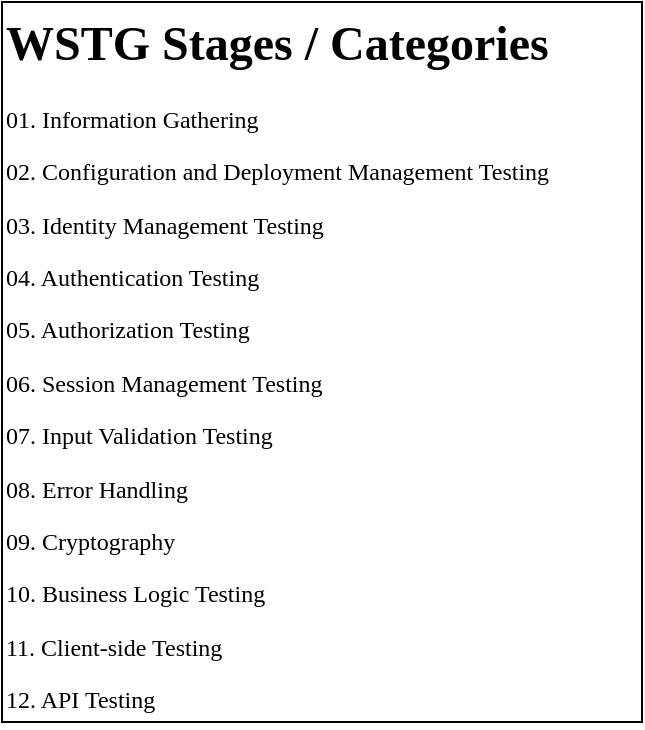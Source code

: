 <mxfile version="28.1.2" pages="2">
  <diagram name="OWASP WSTG Intro" id="YvAF6AATKTdmuU4weNPt">
    <mxGraphModel dx="2052" dy="1110" grid="1" gridSize="10" guides="1" tooltips="1" connect="1" arrows="1" fold="1" page="1" pageScale="1" pageWidth="1654" pageHeight="1169" math="0" shadow="0">
      <root>
        <mxCell id="0" />
        <mxCell id="1" parent="0" />
        <mxCell id="RLWrq4MLD0a4WZa4YfDd-1" value="&lt;h1 style=&quot;margin-top: 0px;&quot;&gt;WSTG Stages / Categories&lt;/h1&gt;&lt;p&gt;01. Information Gathering&lt;/p&gt;&lt;p&gt;02. Configuration and Deployment Management Testing&lt;/p&gt;&lt;p&gt;03. Identity Management Testing&lt;/p&gt;&lt;p&gt;04. Authentication Testing&lt;/p&gt;&lt;p&gt;05. Authorization Testing&lt;/p&gt;&lt;p&gt;06. Session Management Testing&lt;/p&gt;&lt;p&gt;07. Input Validation Testing&lt;/p&gt;&lt;p&gt;08. Error Handling&lt;/p&gt;&lt;p&gt;09. Cryptography&lt;/p&gt;&lt;p&gt;10. Business Logic Testing&lt;/p&gt;&lt;p&gt;11. Client-side Testing&lt;/p&gt;&lt;p&gt;12. API Testing&lt;/p&gt;" style="text;html=1;whiteSpace=wrap;overflow=hidden;rounded=0;strokeColor=default;fontFamily=Times New Roman;" vertex="1" parent="1">
          <mxGeometry x="40" y="40" width="320" height="360" as="geometry" />
        </mxCell>
      </root>
    </mxGraphModel>
  </diagram>
  <diagram id="Ta_qs10KrUM1-YHtu8ch" name="01. Information Gathering">
    <mxGraphModel dx="1173" dy="634" grid="1" gridSize="10" guides="1" tooltips="1" connect="1" arrows="1" fold="1" page="1" pageScale="1" pageWidth="1654" pageHeight="1169" math="0" shadow="0">
      <root>
        <mxCell id="0" />
        <mxCell id="1" parent="0" />
        <mxCell id="eCl3sA1oc6k5Cc1LExgh-1" value="&lt;h1 style=&quot;margin-top: 0px;&quot;&gt;WSTG-INFO-01&lt;/h1&gt;&lt;h1 style=&quot;margin-top: 0px;&quot;&gt;Conduct Search Engine Discovery Reconnaissance for Information Leakage&lt;/h1&gt;&lt;p&gt;&lt;b&gt;Direct&lt;/b&gt; and &lt;b&gt;indirect&lt;/b&gt; elements to search engine discovery and reconnaissance:&lt;br&gt;&lt;/p&gt;&lt;p&gt;&lt;b&gt;Direct&lt;/b&gt; -&amp;nbsp;searching the indexes and the associated content from caches.&lt;/p&gt;&lt;p&gt;&lt;b&gt;Indirect&lt;/b&gt; -&amp;nbsp;learning sensitive design and configuration information by searching forums, newsgroups, and tendering websites.&lt;/p&gt;&lt;p&gt;Use&amp;nbsp;robots.txt,&amp;nbsp;HTML meta tags,&amp;nbsp;authentication,&amp;nbsp;search engines tools to avoid content from indexing.&lt;/p&gt;&lt;hr id=&quot;null&quot;&gt;&lt;p&gt;Identify what sensitive design and configuration information of the application, system, or organization is exposed directly (on the organization’s website) or indirectly (via third-party services).&lt;/p&gt;&lt;hr id=&quot;null&quot;&gt;&lt;p&gt;Use a search engine to search for potentially sensitive information.&lt;br&gt;&lt;/p&gt;&lt;p&gt;Use different&amp;nbsp;search engines to generate results:&amp;nbsp;&lt;a href=&quot;https://www.baidu.com/&quot; style=&quot;background-color: transparent;&quot;&gt;Baidu&lt;/a&gt;&lt;span style=&quot;background-color: transparent;&quot;&gt;,&amp;nbsp;&lt;/span&gt;&lt;span style=&quot;background-color: transparent;&quot;&gt;&lt;a href=&quot;https://www.bing.com/&quot;&gt;Bing&lt;/a&gt;, &lt;a href=&quot;https://commoncrawl.org/&quot;&gt;Common Crawl&lt;/a&gt;, &lt;a href=&quot;https://duckduckgo.com/&quot;&gt;DuckDuckGo&lt;/a&gt;, &lt;a href=&quot;https://www.google.com/&quot;&gt;Google&lt;/a&gt;, &lt;a href=&quot;https://archive.org/web/&quot;&gt;Web Archive&lt;/a&gt;, &lt;a href=&quot;https://www.startpage.com/&quot;&gt;StartPage&lt;/a&gt;, &lt;a href=&quot;https://www.shodan.io/&quot;&gt;Shodan&lt;/a&gt;.&lt;/span&gt;&lt;/p&gt;&lt;p&gt;&lt;span style=&quot;background-color: transparent;&quot;&gt;Use&amp;nbsp;&lt;/span&gt;&lt;span style=&quot;background-color: transparent;&quot;&gt;Search Operators (&lt;/span&gt;&lt;span style=&quot;background-color: transparent;&quot;&gt;&lt;i&gt;operator:query&lt;/i&gt;&lt;/span&gt;&lt;span style=&quot;background-color: transparent;&quot;&gt;):&amp;nbsp;&lt;/span&gt;&lt;span style=&quot;background-color: transparent;&quot;&gt;&lt;i&gt;site&lt;/i&gt;,&amp;nbsp;&lt;/span&gt;&lt;span style=&quot;background-color: transparent;&quot;&gt;&lt;i&gt;inurl&lt;/i&gt;,&amp;nbsp;&lt;/span&gt;&lt;span style=&quot;background-color: transparent;&quot;&gt;&lt;i&gt;intitle&lt;/i&gt;,&amp;nbsp;&lt;/span&gt;&lt;span style=&quot;background-color: transparent;&quot;&gt;&lt;i&gt;intext&lt;/i&gt;,&amp;nbsp;&lt;/span&gt;&lt;span style=&quot;background-color: transparent;&quot;&gt;&lt;i&gt;inbody&lt;/i&gt;,&amp;nbsp;&lt;/span&gt;&lt;span style=&quot;background-color: transparent;&quot;&gt;&lt;i&gt;filetype,&amp;nbsp;&lt;/i&gt;&lt;/span&gt;&lt;span style=&quot;background-color: transparent;&quot;&gt;&lt;i&gt;cache&lt;/i&gt;&lt;/span&gt;&lt;span style=&quot;background-color: transparent;&quot;&gt;.&lt;/span&gt;&lt;/p&gt;&lt;p&gt;&lt;span style=&quot;background-color: transparent;&quot;&gt;Use&amp;nbsp;&lt;a href=&quot;https://www.exploit-db.com/google-hacking-database&quot;&gt;Google Hacking Database&lt;/a&gt;.&lt;/span&gt;&lt;/p&gt;&lt;hr id=&quot;null&quot;&gt;&lt;p&gt;Carefully consider the sensitivity of design and configuration information before it is posted online.&lt;/p&gt;&lt;p&gt;Periodically review the sensitivity of existing design and configuration information that is posted online.&lt;/p&gt;" style="text;html=1;overflow=hidden;rounded=0;strokeColor=default;whiteSpace=wrap;fontFamily=Times New Roman;" parent="1" vertex="1">
          <mxGeometry x="40" y="40" width="400" height="620" as="geometry" />
        </mxCell>
        <mxCell id="oaayevychgkSF5dlrHyh-2" value="&lt;h1 style=&quot;margin-top: 0px;&quot;&gt;WSTG-INFO-02&lt;/h1&gt;&lt;h1 style=&quot;margin-top: 0px;&quot;&gt;Fingerprint Web Server&lt;/h1&gt;&lt;p&gt;Web server fingerprinting is the task of identifying the type and version of web server that a target is running on.&lt;br&gt;&lt;/p&gt;&lt;hr id=&quot;null&quot;&gt;&lt;p&gt;Determine the version and type of a running web server to enable further discovery of any known vulnerabilities.&lt;/p&gt;&lt;hr id=&quot;null&quot;&gt;&lt;p&gt;&lt;b&gt;Banner Grabbing&lt;/b&gt;:&lt;/p&gt;&lt;p&gt;A banner grab is performed by sending an HTTP request to the web server and examining its response header (&lt;i&gt;Server: Apache/2.4.41 (Unix)&lt;/i&gt;, &lt;i&gt;Server: nginx/1.17.3&lt;/i&gt;,&amp;nbsp;&lt;span style=&quot;background-color: transparent;&quot;&gt;&lt;i&gt;Server: lighttpd/1.4.54&lt;/i&gt;&lt;/span&gt;&lt;span style=&quot;background-color: transparent;&quot;&gt;).&lt;/span&gt;&lt;/p&gt;&lt;p&gt;In cases where the server information is obscured, testers may guess the type of server based on the ordering of the header fields, but this method is not definite.&lt;br&gt;&lt;/p&gt;&lt;p&gt;&lt;b&gt;Sending Malformed Requests&lt;/b&gt;:&lt;br&gt;&lt;/p&gt;&lt;p&gt;Web servers may be identified by examining their error responses, and in the cases where they have not been customized, their default error pages.&lt;br&gt;&lt;/p&gt;&lt;p&gt;As default error pages offer many differentiating factors between types of web servers, their examination can be an effective method for fingerprinting even when server header fields are obscured.&lt;/p&gt;&lt;p&gt;&lt;b&gt;Using Automated Scanning Tools&lt;/b&gt;:&lt;/p&gt;&lt;p&gt;Automated tools send other more server-specific probes,&amp;nbsp;&lt;span style=&quot;background-color: transparent;&quot;&gt;can compare responses from web servers much faster than manual testing, and utilize large databases of known responses to attempt server identification (&lt;/span&gt;&lt;a style=&quot;background-color: transparent;&quot; href=&quot;https://toolbar.netcraft.com/site_report&quot;&gt;NetCraft&lt;/a&gt;&lt;span style=&quot;background-color: transparent;&quot;&gt;, &lt;/span&gt;&lt;a style=&quot;background-color: transparent;&quot; href=&quot;https://github.com/sullo/nikto&quot;&gt;Nikto&lt;/a&gt;&lt;span style=&quot;background-color: transparent;&quot;&gt;, &lt;/span&gt;&lt;a style=&quot;background-color: transparent;&quot; href=&quot;https://nmap.org/&quot;&gt;Nmap&lt;/a&gt;&lt;span style=&quot;background-color: transparent;&quot;&gt;, &lt;/span&gt;&lt;a style=&quot;background-color: transparent;&quot; href=&quot;https://nmap.org/zenmap/&quot;&gt;Zenmap&lt;/a&gt;&lt;span style=&quot;background-color: transparent;&quot;&gt;).&lt;/span&gt;&lt;/p&gt;&lt;hr id=&quot;null&quot;&gt;&lt;p&gt;&lt;span style=&quot;background-color: transparent;&quot;&gt;Obscuring web server information in headers (&lt;/span&gt;&lt;span style=&quot;background-color: transparent;&quot;&gt;&lt;a href=&quot;https://httpd.apache.org/docs/current/mod/mod_headers.html&quot;&gt;Apache’s mod_headers module&lt;/a&gt;&lt;/span&gt;&lt;span style=&quot;background-color: transparent;&quot;&gt;).&lt;/span&gt;&lt;/p&gt;&lt;p&gt;&lt;span style=&quot;background-color: transparent;&quot;&gt;&lt;/span&gt;&lt;/p&gt;&lt;p&gt;Using a hardened reverse proxy server to create an additional layer of security between the web server and the Internet.&lt;/p&gt;&lt;div&gt;&lt;div&gt;Ensuring that web servers are kept up-to-date with the latest software and security patches.&lt;/div&gt;&lt;/div&gt;" style="text;html=1;overflow=hidden;rounded=0;strokeColor=default;whiteSpace=wrap;fontFamily=Times New Roman;" parent="1" vertex="1">
          <mxGeometry x="440" y="40" width="400" height="720" as="geometry" />
        </mxCell>
        <mxCell id="oaayevychgkSF5dlrHyh-3" value="&lt;h1 style=&quot;margin-top: 0px;&quot;&gt;WSTG-INFO-03&lt;/h1&gt;&lt;h1 style=&quot;margin-top: 0px;&quot;&gt;Review Webserver Metafiles for Information Leakage&lt;/h1&gt;&lt;p&gt;Testing various metadata files for information leakage of the web application’s path(s), or functionality.&lt;/p&gt;&lt;hr id=&quot;null&quot;&gt;&lt;p&gt;Identify hidden or obfuscated paths and functionality through the analysis of metadata files.&lt;br&gt;&lt;/p&gt;&lt;p&gt;Extract and map other information that could lead to better understanding of the systems at hand.&lt;br&gt;&lt;/p&gt;&lt;hr id=&quot;null&quot;&gt;&lt;p&gt;&lt;b&gt;Robots&lt;/b&gt;:&lt;br&gt;&lt;/p&gt;&lt;p&gt;Web Spiders, Robots, or Crawlers retrieve a web page and then recursively traverse hyperlinks to retrieve further web content.&lt;br&gt;&lt;/p&gt;&lt;p&gt;Their accepted behavior is specified by the &lt;a href=&quot;https://www.robotstxt.org/&quot;&gt;Robots Exclusion Protocol&lt;/a&gt; of the robots.txt file in the web root directory (but robots can ignore Disallow directives from robots.txt also).&lt;/p&gt;&lt;p&gt;&lt;b&gt;META Tags&lt;/b&gt;:&lt;br&gt;&lt;/p&gt;&lt;p&gt;&amp;lt;META&amp;gt; tags are located within the HEAD section of each HTML document and should be consistent across a web site in the event that the robot/spider/crawler start point does not begin from a document link other than webroot.&lt;br&gt;&lt;/p&gt;&lt;p&gt;Robots META Tag - &lt;i&gt;&amp;lt;META NAME=&quot;ROBOTS&quot; CONTENT=&quot;(NO)INDEX, (NO)FOLLOW&quot;&amp;gt;&lt;/i&gt;.&lt;br&gt;&lt;/p&gt;&lt;p&gt;&lt;b&gt;Miscellaneous META Information Tags&lt;/b&gt;:&lt;br&gt;&lt;/p&gt;&lt;p&gt;Organizations often embed informational META tags in web content to support various technologies such as screen readers, social networking previews, search engine indexing, etc.&lt;/p&gt;&lt;p&gt;&lt;i&gt;&amp;lt;meta property=&quot;og:url&quot; content=&quot;https://www.whitehouse.gov/&quot; /&amp;gt;&lt;br&gt;&amp;lt;meta name=&quot;twitter:card&quot; content=&quot;summary_large_image&quot; /&amp;gt;&lt;br&gt;&amp;lt;meta name=&quot;twitter:site&quot; content=&quot;@whitehouse&quot; /&amp;gt;&lt;br&gt;&lt;/i&gt;&lt;/p&gt;&lt;p&gt;Such meta-information can be of value to testers in identifying technologies used, and additional paths/functionality to explore and test.&lt;br&gt;&lt;/p&gt;&lt;p&gt;&lt;b&gt;Sitemaps&lt;/b&gt;:&lt;br&gt;&lt;/p&gt;&lt;p&gt;A sitemap.xml is a file where a developer or organization can provide information about the pages, videos, and other files offered by the site or application, and the relationship between them.&lt;br&gt;&lt;/p&gt;&lt;p&gt;Search engines can use this file to more intelligently explore your site. Testers can use sitemap.xml files to learn more about the site or application to explore it more completely.&lt;br&gt;&lt;/p&gt;&lt;p&gt;&lt;b&gt;Security TXT&lt;/b&gt;:&lt;br&gt;&lt;/p&gt;&lt;p&gt;Security.txt is a &lt;a href=&quot;https://securitytxt.org/&quot;&gt;proposed standard&lt;/a&gt; which allows websites to define security policies and contact details.&lt;br&gt;&lt;/p&gt;&lt;p&gt;The file may be present either in the root of the webserver or in the .well-known/ directory.&lt;br&gt;&lt;/p&gt;&lt;p&gt;&lt;b&gt;Humans TXT&lt;/b&gt;:&lt;br&gt;&lt;/p&gt;&lt;p&gt;&lt;a href=&quot;https://humanstxt.org/&quot;&gt;humans.txt&lt;/a&gt; is an initiative for knowing the people behind a website.&lt;br&gt;&lt;/p&gt;&lt;p&gt;&lt;b&gt;Other .well-known Information Sources&lt;/b&gt;:&lt;br&gt;&lt;/p&gt;&lt;p&gt;There are other &lt;a href=&quot;https://www.iana.org/assignments/well-known-uris/well-known-uris.xhtml&quot;&gt;RFCs&lt;/a&gt; and &lt;a href=&quot;https://en.wikipedia.org/wiki/Well-known_URI#List_of_well-known_URIs&quot;&gt;Internet drafts&lt;/a&gt; which suggest standardized uses of files within the .well-known/ directory.&lt;br&gt;&lt;/p&gt;&lt;p&gt;Tools:&amp;nbsp;Browser,&amp;nbsp;curl,&amp;nbsp;wget,&amp;nbsp;Burp Suite,&amp;nbsp;ZAP.&lt;/p&gt;" style="text;html=1;overflow=hidden;rounded=0;strokeColor=default;whiteSpace=wrap;fontFamily=Times New Roman;" parent="1" vertex="1">
          <mxGeometry x="840" y="40" width="400" height="1120" as="geometry" />
        </mxCell>
        <mxCell id="jR8E7OnR5_9fku_goPyS-1" value="&lt;h1 style=&quot;margin-top: 0px;&quot;&gt;WSTG-INFO-04&lt;/h1&gt;&lt;h1 style=&quot;margin-top: 0px;&quot;&gt;Enumerate Applications on Webserver&lt;/h1&gt;&lt;p&gt;It is not uncommon to have multiple web sites or applications whose symbolic names resolve to the same IP address.&lt;br&gt;&lt;/p&gt;&lt;hr id=&quot;null&quot;&gt;&lt;p&gt;Enumerate the applications within scope that exist on a web server.&lt;/p&gt;&lt;hr id=&quot;null&quot;&gt;&lt;p&gt;&lt;b&gt;Different Base URL&lt;/b&gt;:&lt;/p&gt;&lt;p&gt;The URLs &lt;i&gt;http://www.example.com/&lt;b&gt;url1&lt;/b&gt;&lt;/i&gt;, &lt;i&gt;http://www.example.com/&lt;b&gt;url2&lt;/b&gt;&lt;/i&gt; and &lt;i&gt;http://www.example.com/&lt;b&gt;url3&lt;/b&gt;&lt;/i&gt; referred to different applications.&lt;br&gt;&lt;/p&gt;&lt;p&gt;Use vulnerability scanners (it may be possible to spot applications via&amp;nbsp;directory browsing at&amp;nbsp;mis-configured&amp;nbsp;web server).&lt;br&gt;&lt;/p&gt;&lt;p&gt;Use the &lt;i&gt;site&lt;/i&gt; operator of search engines (if the application is referenced by other web pages or spidered and indexed by web search engines).&lt;/p&gt;&lt;p&gt;Use&amp;nbsp;dictionary-style searching&amp;nbsp;(&quot;intelligent guessing&quot;) to check&amp;nbsp;likely candidates&amp;nbsp;for non-published applications (&lt;i&gt;https://www.example.com/webmail&lt;/i&gt;, &lt;i&gt;https://webmail.example.com/&lt;/i&gt;, &lt;i&gt;https://mail.example.com/&lt;/i&gt; for &lt;i&gt;https://www.example.com&lt;/i&gt;).&lt;/p&gt;&lt;p&gt;&lt;b style=&quot;background-color: transparent;&quot;&gt;Non-standard Ports&lt;/b&gt;&lt;span style=&quot;background-color: transparent;&quot;&gt;:&lt;/span&gt;&lt;br&gt;&lt;/p&gt;&lt;p&gt;Applications may be hosted at diifferent from standart HTTP(S) 80 and 443 ports -&amp;nbsp;&lt;i&gt;http://www.example.com:&lt;b&gt;20000&lt;/b&gt;&lt;/i&gt;.&lt;/p&gt;&lt;p&gt;Use &lt;i&gt;nmap –Pn –sT –sV –p0-65535 192.168.1.100&lt;/i&gt;.&lt;/p&gt;&lt;p&gt;Use&amp;nbsp;vulnerability scanners (check the ability to identify HTTP[S]).&lt;/p&gt;&lt;p&gt;&lt;b&gt;Virtual Hosts&lt;/b&gt;:&lt;br&gt;&lt;/p&gt;&lt;p&gt;The IP address 192.168.1.100 might be associated to DNS names &lt;i&gt;www.example.com&lt;/i&gt;, &lt;i&gt;&lt;b&gt;helpdesk&lt;/b&gt;.example.com&lt;/i&gt;, &lt;i&gt;&lt;b&gt;webmail&lt;/b&gt;.example.com&lt;/i&gt;.&lt;br&gt;&lt;/p&gt;&lt;p&gt;DNS Zone Transfers (&lt;i&gt;host -t ns domain.com&lt;/i&gt; -&amp;gt; &lt;i&gt;host -l domain.com ns.domain.com&lt;/i&gt;).&lt;br&gt;&lt;/p&gt;&lt;p&gt;DNS Inverse Queries (&lt;i&gt;dig -x 192.0.2.1&lt;/i&gt;).&lt;/p&gt;&lt;p&gt;Reverse-IP Services (&lt;a href=&quot;https://www.domaintools.com/reverse-ip/&quot;&gt;Domain Tools Reverse IP&lt;/a&gt;, &lt;a href=&quot;https://www.dnsstuff.com/&quot;&gt;DNSstuff&lt;/a&gt;, &lt;a href=&quot;https://web.archive.org/web/20190515092354/http://www.net-square.com/mspawn.html&quot;&gt;Net Square&lt;/a&gt;).&lt;br&gt;&lt;/p&gt;&lt;p&gt;Googling (see&amp;nbsp;&lt;span style=&quot;background-color: transparent;&quot;&gt;&lt;b&gt;WSTG-INFO-01&lt;/b&gt;&lt;/span&gt;&lt;span style=&quot;background-color: transparent;&quot;&gt;).&lt;/span&gt;&lt;/p&gt;&lt;p&gt;&lt;span style=&quot;background-color: transparent;&quot;&gt;Tools: host, nslookup, dig, s&lt;/span&gt;&lt;span style=&quot;background-color: transparent;&quot;&gt;earch engines,&amp;nbsp;&lt;/span&gt;&lt;span style=&quot;background-color: transparent;&quot;&gt;Specialized DNS-related web-based search services, &lt;a href=&quot;https://nmap.org/&quot;&gt;Nmap&lt;/a&gt;, &lt;a href=&quot;https://www.tenable.com/products/nessus&quot;&gt;Nessus&lt;/a&gt;, &lt;a href=&quot;https://www.cirt.net/nikto2&quot;&gt;Nikto&lt;/a&gt;.&lt;/span&gt;&lt;/p&gt;" style="text;html=1;overflow=hidden;rounded=0;strokeColor=default;whiteSpace=wrap;fontFamily=Times New Roman;" vertex="1" parent="1">
          <mxGeometry x="1240" y="40" width="400" height="800" as="geometry" />
        </mxCell>
        <mxCell id="jR8E7OnR5_9fku_goPyS-2" value="&lt;h1 style=&quot;margin-top: 0px;&quot;&gt;WSTG-INFO-05&lt;/h1&gt;&lt;h1 style=&quot;margin-top: 0px;&quot;&gt;Review Webpage Content for Information Leakage&lt;/h1&gt;&lt;p&gt;Comments and metadata review should be done in order to determine if any information is being leaked.&lt;br&gt;&lt;/p&gt;&lt;p&gt;Similar to the comments and metadata in HTML code, many programmers also hardcod sensitive information in JavaScript variables on the front-end.&lt;br&gt;&lt;/p&gt;&lt;hr id=&quot;null&quot;&gt;&lt;p&gt;Review webpage comments and metadata to find any information leakage.&lt;br&gt;&lt;/p&gt;&lt;p&gt;Gather JavaScript files and review the JS code to better understand the application and to find any information leakage.&lt;br&gt;&lt;/p&gt;&lt;p&gt;Identify if source map files or other front-end debug files exist.&lt;/p&gt;&lt;hr id=&quot;null&quot;&gt;&lt;p&gt;&lt;b&gt;Review webpage comments and metadata&lt;/b&gt;:&lt;br&gt;&lt;/p&gt;&lt;p&gt;Check HTML source code for comments containing sensitive information (&quot;&lt;i&gt;&amp;lt;!--&lt;/i&gt;&quot;).&lt;/p&gt;&lt;p&gt;Check HTML version information for valid version numbers and Data Type Definition (DTD) URLs (&lt;i&gt;strict.dtd&lt;/i&gt;, &lt;i&gt;loose.dtd&lt;/i&gt;, &lt;i&gt;frameset.dtd&lt;/i&gt;).&lt;/p&gt;&lt;p&gt;CHeck META tags (profiling info, not &lt;a href=&quot;https://www.w3.org/WAI/standards-guidelines/wcag/&quot;&gt;WCAG&lt;/a&gt; compliant).&lt;/p&gt;&lt;p&gt;&lt;b&gt;Identifying JavaScript Code and Gathering JavaScript Files&lt;/b&gt;:&lt;br&gt;&lt;/p&gt;&lt;p&gt;Check JavaScript source code in &lt;i&gt;&amp;lt;script&amp;gt;&lt;/i&gt; tag block.&lt;/p&gt;&lt;p&gt;identify external JavaScript files to review the code (&quot;&lt;i&gt;*.js&lt;/i&gt;&quot;).&lt;br&gt;&lt;/p&gt;&lt;p&gt;Check JavaScript source code for any sensitive information leaks.&lt;br&gt;&lt;/p&gt;&lt;p&gt;&lt;b&gt;Identifying Source Map Files&lt;/b&gt;:&lt;br&gt;&lt;/p&gt;&lt;p&gt;Testers can also find source map files by adding the “&lt;i&gt;.map&lt;/i&gt;” extension after the extension of each external JavaScript file.&lt;br&gt;&lt;/p&gt;&lt;p&gt;Tools: &lt;a href=&quot;https://www.gnu.org/software/wget/wget.html&quot;&gt;wget&lt;/a&gt;, &lt;a href=&quot;https://curl.haxx.se/&quot;&gt;curl&lt;/a&gt;, Browser DevTools, &lt;a href=&quot;https://portswigger.net/burp&quot;&gt;Burp Suite&lt;/a&gt;, &lt;a href=&quot;https://github.com/tomnomnom/waybackurls&quot;&gt;Wayback URLs&lt;/a&gt;, &lt;a href=&quot;https://github.com/ozguralp/gmapsapiscanner/&quot;&gt;Google Maps API Scanner&lt;/a&gt;, &lt;a href=&quot;https://github.com/streaak/keyhacks&quot;&gt;KeyHacks&lt;/a&gt;.&lt;/p&gt;" style="text;html=1;overflow=hidden;rounded=0;strokeColor=default;whiteSpace=wrap;fontFamily=Times New Roman;" vertex="1" parent="1">
          <mxGeometry x="1640" y="40" width="400" height="720" as="geometry" />
        </mxCell>
      </root>
    </mxGraphModel>
  </diagram>
</mxfile>
